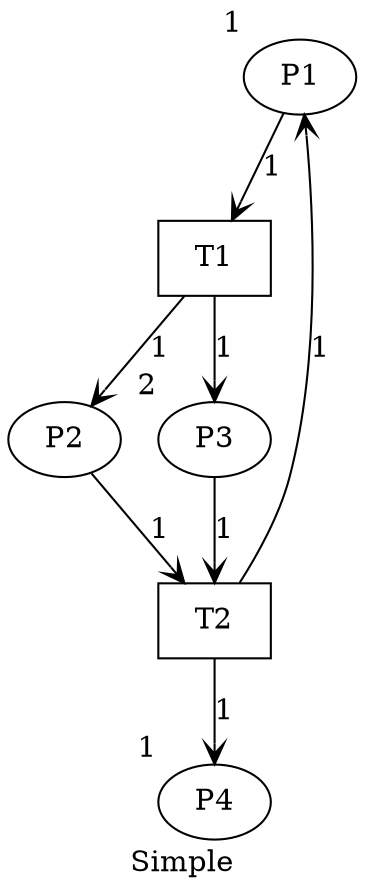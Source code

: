 digraph Simple {
label=Simple

P1 [xlabel=1];
P2 ;
P3 [xlabel=2];
P4 [xlabel=1];
T1 [shape=rectangle];
T2 [shape=rectangle];

P1 -> T1  [arrowhead=vee]  [label=1];
T1 -> P2  [arrowhead=vee]  [label=1];
T1 -> P3  [arrowhead=vee]  [label=1];
P2 -> T2  [arrowhead=vee]  [label=1];
P3 -> T2  [arrowhead=vee]  [label=1];
T2 -> P4  [arrowhead=vee]  [label=1];
T2 -> P1  [arrowhead=vee]  [label=1];

}
